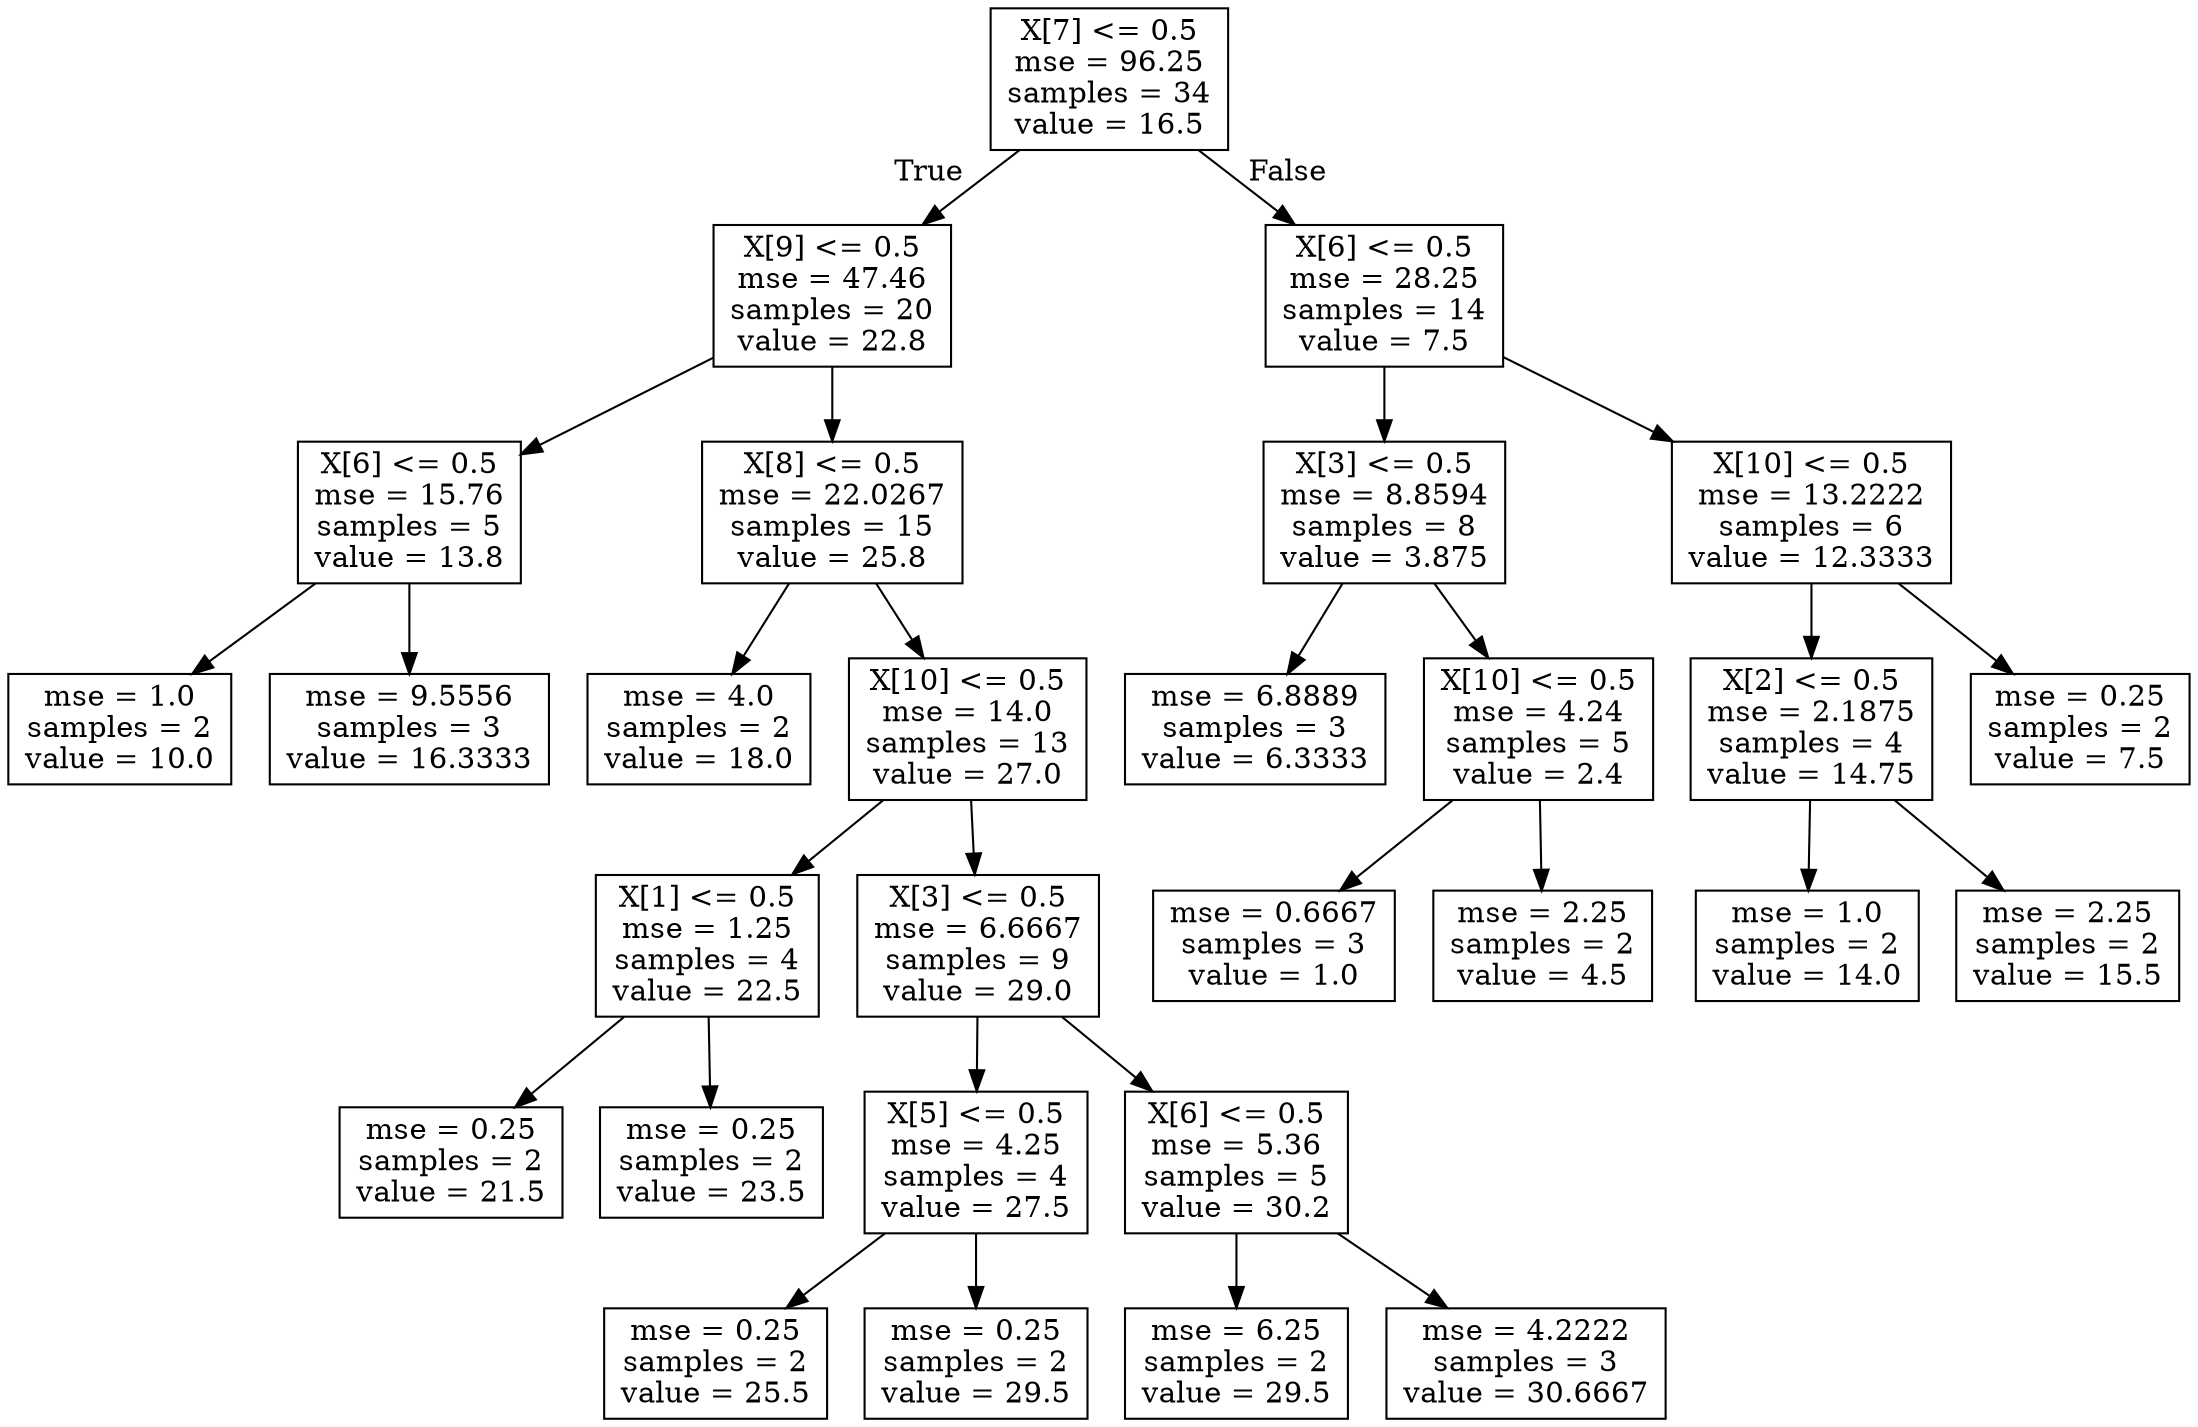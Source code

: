 digraph Tree {
node [shape=box] ;
0 [label="X[7] <= 0.5\nmse = 96.25\nsamples = 34\nvalue = 16.5"] ;
1 [label="X[9] <= 0.5\nmse = 47.46\nsamples = 20\nvalue = 22.8"] ;
0 -> 1 [labeldistance=2.5, labelangle=45, headlabel="True"] ;
2 [label="X[6] <= 0.5\nmse = 15.76\nsamples = 5\nvalue = 13.8"] ;
1 -> 2 ;
3 [label="mse = 1.0\nsamples = 2\nvalue = 10.0"] ;
2 -> 3 ;
4 [label="mse = 9.5556\nsamples = 3\nvalue = 16.3333"] ;
2 -> 4 ;
5 [label="X[8] <= 0.5\nmse = 22.0267\nsamples = 15\nvalue = 25.8"] ;
1 -> 5 ;
6 [label="mse = 4.0\nsamples = 2\nvalue = 18.0"] ;
5 -> 6 ;
7 [label="X[10] <= 0.5\nmse = 14.0\nsamples = 13\nvalue = 27.0"] ;
5 -> 7 ;
8 [label="X[1] <= 0.5\nmse = 1.25\nsamples = 4\nvalue = 22.5"] ;
7 -> 8 ;
9 [label="mse = 0.25\nsamples = 2\nvalue = 21.5"] ;
8 -> 9 ;
10 [label="mse = 0.25\nsamples = 2\nvalue = 23.5"] ;
8 -> 10 ;
11 [label="X[3] <= 0.5\nmse = 6.6667\nsamples = 9\nvalue = 29.0"] ;
7 -> 11 ;
12 [label="X[5] <= 0.5\nmse = 4.25\nsamples = 4\nvalue = 27.5"] ;
11 -> 12 ;
13 [label="mse = 0.25\nsamples = 2\nvalue = 25.5"] ;
12 -> 13 ;
14 [label="mse = 0.25\nsamples = 2\nvalue = 29.5"] ;
12 -> 14 ;
15 [label="X[6] <= 0.5\nmse = 5.36\nsamples = 5\nvalue = 30.2"] ;
11 -> 15 ;
16 [label="mse = 6.25\nsamples = 2\nvalue = 29.5"] ;
15 -> 16 ;
17 [label="mse = 4.2222\nsamples = 3\nvalue = 30.6667"] ;
15 -> 17 ;
18 [label="X[6] <= 0.5\nmse = 28.25\nsamples = 14\nvalue = 7.5"] ;
0 -> 18 [labeldistance=2.5, labelangle=-45, headlabel="False"] ;
19 [label="X[3] <= 0.5\nmse = 8.8594\nsamples = 8\nvalue = 3.875"] ;
18 -> 19 ;
20 [label="mse = 6.8889\nsamples = 3\nvalue = 6.3333"] ;
19 -> 20 ;
21 [label="X[10] <= 0.5\nmse = 4.24\nsamples = 5\nvalue = 2.4"] ;
19 -> 21 ;
22 [label="mse = 0.6667\nsamples = 3\nvalue = 1.0"] ;
21 -> 22 ;
23 [label="mse = 2.25\nsamples = 2\nvalue = 4.5"] ;
21 -> 23 ;
24 [label="X[10] <= 0.5\nmse = 13.2222\nsamples = 6\nvalue = 12.3333"] ;
18 -> 24 ;
25 [label="X[2] <= 0.5\nmse = 2.1875\nsamples = 4\nvalue = 14.75"] ;
24 -> 25 ;
26 [label="mse = 1.0\nsamples = 2\nvalue = 14.0"] ;
25 -> 26 ;
27 [label="mse = 2.25\nsamples = 2\nvalue = 15.5"] ;
25 -> 27 ;
28 [label="mse = 0.25\nsamples = 2\nvalue = 7.5"] ;
24 -> 28 ;
}